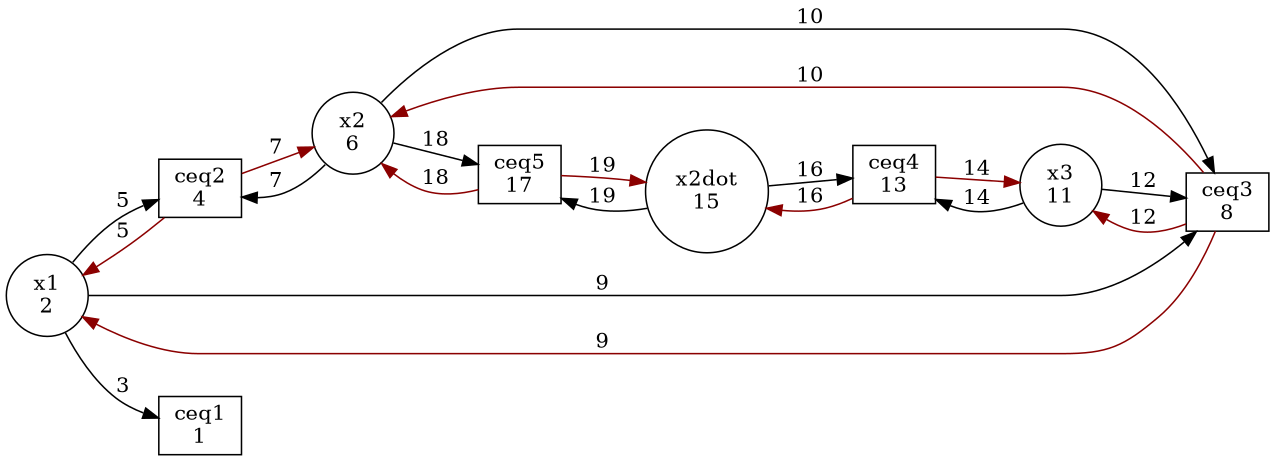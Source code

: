 digraph G {
rankdir = LR;
size ="8.5"
node [shape = box, fillcolor = white, style = filled, label="ceq1
1"]; ceq1;
node [shape = box, fillcolor = white, style = filled, label="ceq2
4"]; ceq2;
node [shape = box, fillcolor = white, style = filled, label="ceq3
8"]; ceq3;
node [shape = box, fillcolor = white, style = filled, label="ceq4
13"]; ceq4;
node [shape = box, fillcolor = white, style = filled, label="ceq5
17"]; ceq5;
node [shape = circle, fillcolor = white, style = filled, label="x1
2"]; x1;
node [shape = circle, fillcolor = white, style = filled, label="x2
6"]; x2;
node [shape = circle, fillcolor = white, style = filled, label="x3
11"]; x3;
node [shape = circle, fillcolor = white, style = filled, label="x2dot
15"]; x2dot;
x1 -> ceq1 [penwidth = 1, label = "3"];
ceq2 -> x1 [penwidth = 1, label = "5", color = red4 ];
x1 -> ceq2 [penwidth = 1, label = "5"];
ceq2 -> x2 [penwidth = 1, label = "7", color = red4 ];
x2 -> ceq2 [penwidth = 1, label = "7"];
ceq3 -> x1 [penwidth = 1, label = "9", color = red4 ];
x1 -> ceq3 [penwidth = 1, label = "9"];
ceq3 -> x2 [penwidth = 1, label = "10", color = red4 ];
x2 -> ceq3 [penwidth = 1, label = "10"];
ceq3 -> x3 [penwidth = 1, label = "12", color = red4 ];
x3 -> ceq3 [penwidth = 1, label = "12"];
ceq4 -> x3 [penwidth = 1, label = "14", color = red4 ];
x3 -> ceq4 [penwidth = 1, label = "14"];
ceq4 -> x2dot [penwidth = 1, label = "16", color = red4 ];
x2dot -> ceq4 [penwidth = 1, label = "16"];
ceq5 -> x2 [penwidth = 1, label = "18", color = red4 ];
x2 -> ceq5 [penwidth = 1, label = "18"];
ceq5 -> x2dot [penwidth = 1, label = "19", color = red4 ];
x2dot -> ceq5 [penwidth = 1, label = "19"];
}
